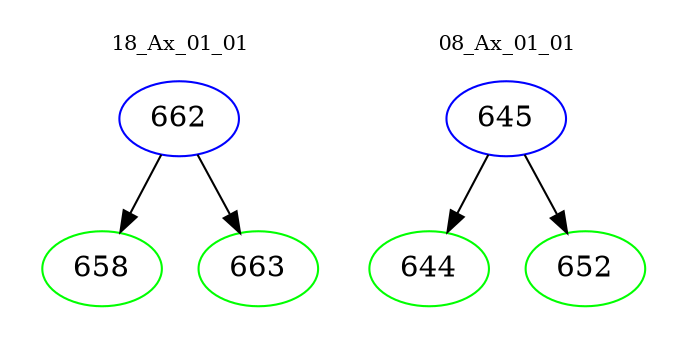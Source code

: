 digraph{
subgraph cluster_0 {
color = white
label = "18_Ax_01_01";
fontsize=10;
T0_662 [label="662", color="blue"]
T0_662 -> T0_658 [color="black"]
T0_658 [label="658", color="green"]
T0_662 -> T0_663 [color="black"]
T0_663 [label="663", color="green"]
}
subgraph cluster_1 {
color = white
label = "08_Ax_01_01";
fontsize=10;
T1_645 [label="645", color="blue"]
T1_645 -> T1_644 [color="black"]
T1_644 [label="644", color="green"]
T1_645 -> T1_652 [color="black"]
T1_652 [label="652", color="green"]
}
}
